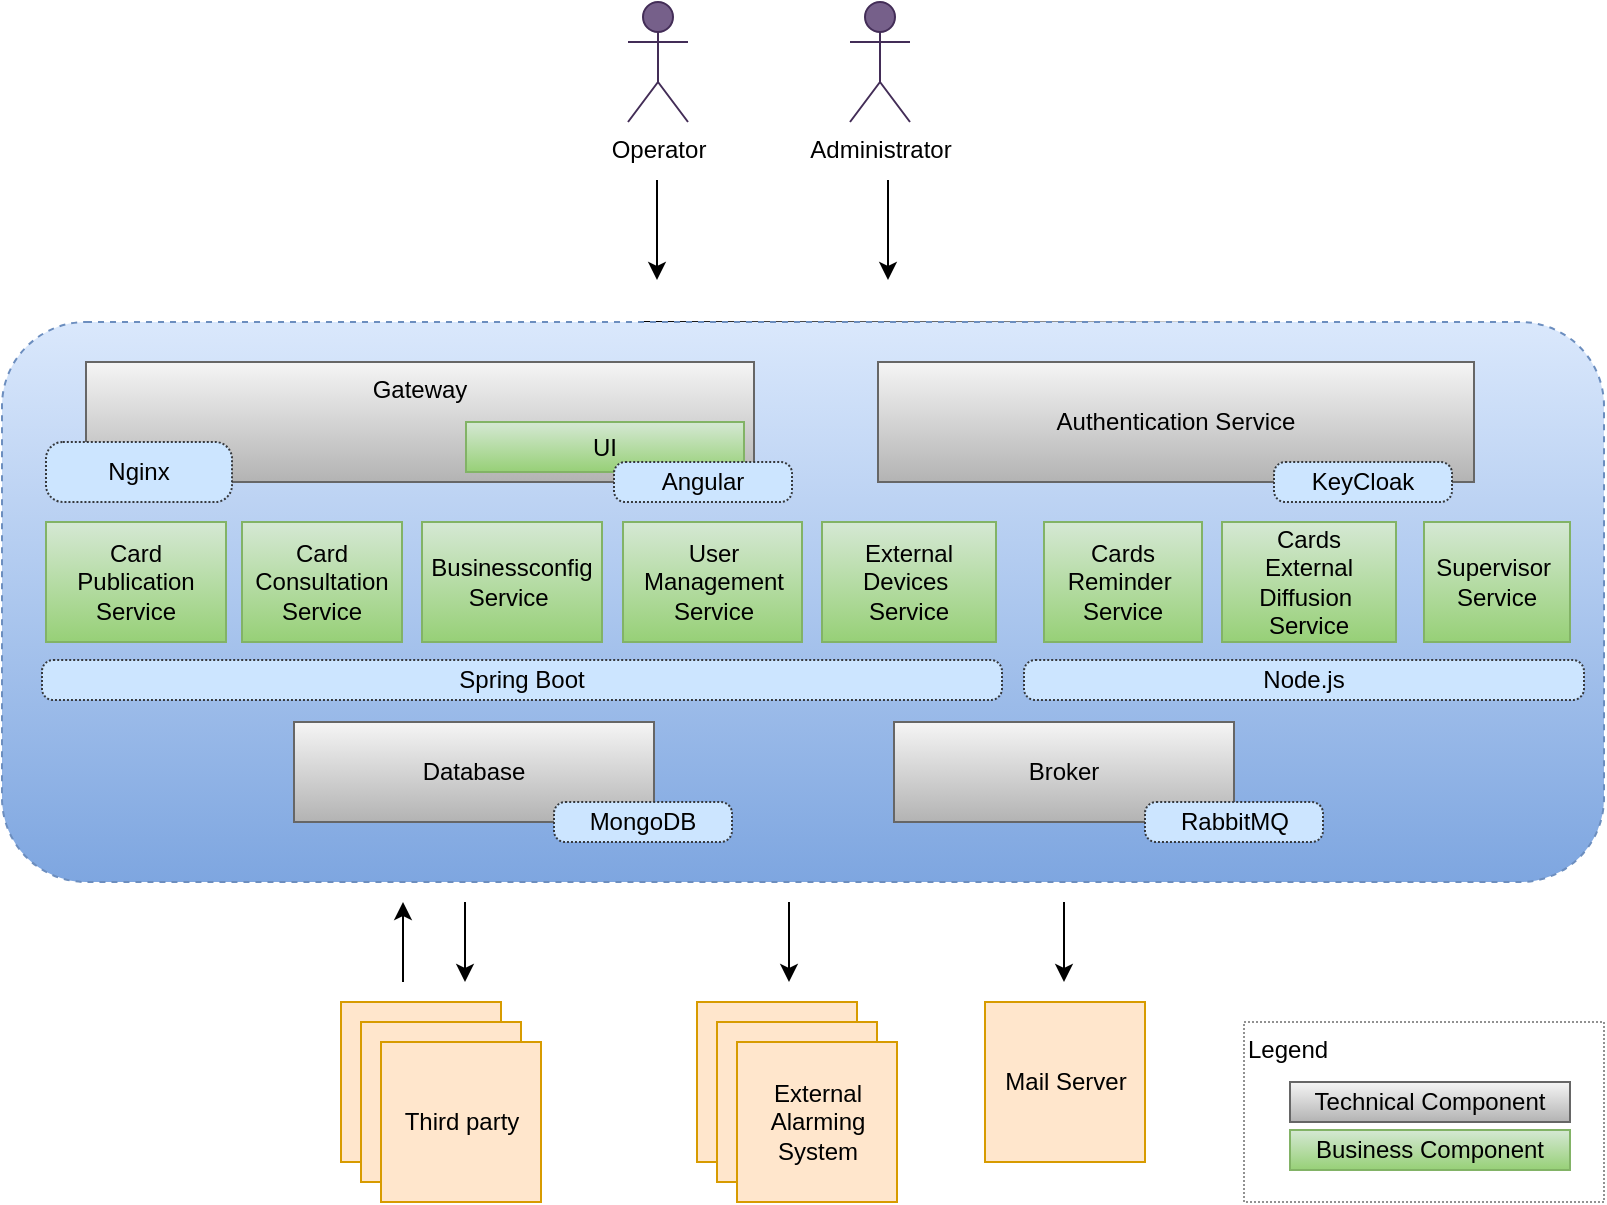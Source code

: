 <mxfile version="13.7.9" type="device"><diagram id="06CrNODc05yYju4PUXcf" name="Page-1"><mxGraphModel dx="950" dy="632" grid="1" gridSize="10" guides="1" tooltips="1" connect="1" arrows="1" fold="1" page="1" pageScale="1" pageWidth="827" pageHeight="1169" math="0" shadow="0"><root><mxCell id="0"/><mxCell id="1" parent="0"/><mxCell id="SGT3Pfwcb_PDWEz4M1Px-15" value="&lt;div align=&quot;left&quot;&gt;Legend&lt;/div&gt;" style="rounded=0;whiteSpace=wrap;html=1;align=left;verticalAlign=top;dashed=1;dashPattern=1 1;strokeColor=#919191;" parent="1" vertex="1"><mxGeometry x="630" y="530" width="180" height="90" as="geometry"/></mxCell><mxCell id="27NW7_EZmgHlfs3Vk1gZ-1" style="edgeStyle=orthogonalEdgeStyle;rounded=0;orthogonalLoop=1;jettySize=auto;html=1;" parent="1" edge="1"><mxGeometry relative="1" as="geometry"><mxPoint x="669" y="320" as="targetPoint"/><mxPoint x="329" y="180" as="sourcePoint"/></mxGeometry></mxCell><mxCell id="838dXlEEl3Rx7DSe0e1O-27" value="" style="rounded=1;whiteSpace=wrap;html=1;dashed=1;gradientColor=#7ea6e0;fillColor=#dae8fc;strokeColor=#6c8ebf;" parent="1" vertex="1"><mxGeometry x="9" y="180" width="801" height="280" as="geometry"/></mxCell><mxCell id="838dXlEEl3Rx7DSe0e1O-4" value="Operator" style="shape=umlActor;verticalLabelPosition=bottom;labelBackgroundColor=#ffffff;verticalAlign=top;html=1;outlineConnect=0;fillColor=#76608a;strokeColor=#432D57;fontColor=#000000;" parent="1" vertex="1"><mxGeometry x="322" y="20" width="30" height="60" as="geometry"/></mxCell><mxCell id="838dXlEEl3Rx7DSe0e1O-6" value="Third party " style="whiteSpace=wrap;html=1;aspect=fixed;fillColor=#ffe6cc;strokeColor=#d79b00;" parent="1" vertex="1"><mxGeometry x="178.5" y="520" width="80" height="80" as="geometry"/></mxCell><mxCell id="838dXlEEl3Rx7DSe0e1O-9" value="Third party " style="whiteSpace=wrap;html=1;aspect=fixed;fillColor=#ffe6cc;strokeColor=#d79b00;" parent="1" vertex="1"><mxGeometry x="188.5" y="530" width="80" height="80" as="geometry"/></mxCell><mxCell id="838dXlEEl3Rx7DSe0e1O-10" value="Third party " style="whiteSpace=wrap;html=1;aspect=fixed;fillColor=#ffe6cc;strokeColor=#d79b00;" parent="1" vertex="1"><mxGeometry x="198.5" y="540" width="80" height="80" as="geometry"/></mxCell><mxCell id="838dXlEEl3Rx7DSe0e1O-13" value="Administrator" style="shape=umlActor;verticalLabelPosition=bottom;labelBackgroundColor=#ffffff;verticalAlign=top;html=1;outlineConnect=0;fillColor=#76608a;strokeColor=#432D57;fontColor=#000000;" parent="1" vertex="1"><mxGeometry x="433" y="20" width="30" height="60" as="geometry"/></mxCell><mxCell id="838dXlEEl3Rx7DSe0e1O-17" value="" style="endArrow=classic;html=1;" parent="1" edge="1"><mxGeometry width="50" height="50" relative="1" as="geometry"><mxPoint x="452" y="109" as="sourcePoint"/><mxPoint x="452" y="159" as="targetPoint"/></mxGeometry></mxCell><mxCell id="838dXlEEl3Rx7DSe0e1O-24" value="" style="endArrow=classic;html=1;" parent="1" edge="1"><mxGeometry width="50" height="50" relative="1" as="geometry"><mxPoint x="209.5" y="510" as="sourcePoint"/><mxPoint x="209.5" y="470" as="targetPoint"/></mxGeometry></mxCell><mxCell id="838dXlEEl3Rx7DSe0e1O-28" style="edgeStyle=orthogonalEdgeStyle;rounded=0;orthogonalLoop=1;jettySize=auto;html=1;exitX=0.5;exitY=1;exitDx=0;exitDy=0;" parent="1" edge="1"><mxGeometry relative="1" as="geometry"><mxPoint x="244.5" y="560" as="sourcePoint"/><mxPoint x="244.5" y="560" as="targetPoint"/></mxGeometry></mxCell><mxCell id="SGT3Pfwcb_PDWEz4M1Px-1" value="Gateway" style="whiteSpace=wrap;html=1;verticalAlign=top;fillColor=#f5f5f5;strokeColor=#666666;gradientColor=#b3b3b3;" parent="1" vertex="1"><mxGeometry x="51" y="200" width="334" height="60" as="geometry"/></mxCell><mxCell id="SGT3Pfwcb_PDWEz4M1Px-5" value="UI" style="whiteSpace=wrap;html=1;fillColor=#d5e8d4;strokeColor=#82b366;gradientColor=#97d077;" parent="1" vertex="1"><mxGeometry x="241" y="230" width="139" height="25" as="geometry"/></mxCell><mxCell id="SGT3Pfwcb_PDWEz4M1Px-6" value="Authentication Service " style="whiteSpace=wrap;html=1;fillColor=#f5f5f5;strokeColor=#666666;gradientColor=#b3b3b3;" parent="1" vertex="1"><mxGeometry x="447" y="200" width="298" height="60" as="geometry"/></mxCell><mxCell id="SGT3Pfwcb_PDWEz4M1Px-8" value="" style="endArrow=classic;html=1;" parent="1" edge="1"><mxGeometry width="50" height="50" relative="1" as="geometry"><mxPoint x="336.5" y="109" as="sourcePoint"/><mxPoint x="336.5" y="159" as="targetPoint"/></mxGeometry></mxCell><mxCell id="SGT3Pfwcb_PDWEz4M1Px-10" value="Database" style="whiteSpace=wrap;html=1;fillColor=#f5f5f5;strokeColor=#666666;gradientColor=#b3b3b3;" parent="1" vertex="1"><mxGeometry x="155" y="380" width="180" height="50" as="geometry"/></mxCell><mxCell id="SGT3Pfwcb_PDWEz4M1Px-11" value="Broker " style="whiteSpace=wrap;html=1;fillColor=#f5f5f5;strokeColor=#666666;gradientColor=#b3b3b3;" parent="1" vertex="1"><mxGeometry x="455" y="380" width="170" height="50" as="geometry"/></mxCell><mxCell id="SGT3Pfwcb_PDWEz4M1Px-13" value="Technical Component" style="whiteSpace=wrap;html=1;fillColor=#f5f5f5;strokeColor=#666666;gradientColor=#b3b3b3;" parent="1" vertex="1"><mxGeometry x="653" y="560" width="140" height="20" as="geometry"/></mxCell><mxCell id="SGT3Pfwcb_PDWEz4M1Px-14" value="Business Component" style="whiteSpace=wrap;html=1;fillColor=#d5e8d4;strokeColor=#82b366;gradientColor=#97d077;" parent="1" vertex="1"><mxGeometry x="653" y="584" width="140" height="20" as="geometry"/></mxCell><mxCell id="SGT3Pfwcb_PDWEz4M1Px-16" value="RabbitMQ" style="rounded=1;whiteSpace=wrap;html=1;dashed=1;dashPattern=1 1;strokeColor=#36393d;fillColor=#cce5ff;arcSize=28;" parent="1" vertex="1"><mxGeometry x="580.5" y="420" width="89" height="20" as="geometry"/></mxCell><mxCell id="SGT3Pfwcb_PDWEz4M1Px-17" value="MongoDB" style="rounded=1;whiteSpace=wrap;html=1;dashed=1;dashPattern=1 1;strokeColor=#36393d;fillColor=#cce5ff;arcSize=28;" parent="1" vertex="1"><mxGeometry x="285" y="420" width="89" height="20" as="geometry"/></mxCell><mxCell id="SGT3Pfwcb_PDWEz4M1Px-20" value="KeyCloak" style="rounded=1;whiteSpace=wrap;html=1;dashed=1;dashPattern=1 1;strokeColor=#36393d;fillColor=#cce5ff;arcSize=28;" parent="1" vertex="1"><mxGeometry x="645" y="250" width="89" height="20" as="geometry"/></mxCell><mxCell id="SGT3Pfwcb_PDWEz4M1Px-21" value="Nginx" style="rounded=1;whiteSpace=wrap;html=1;dashed=1;dashPattern=1 1;strokeColor=#36393d;fillColor=#cce5ff;arcSize=28;" parent="1" vertex="1"><mxGeometry x="31" y="240" width="93" height="30" as="geometry"/></mxCell><mxCell id="9qK0jNHbgDmJiK9OqxYk-1" value="" style="endArrow=classic;html=1;" parent="1" edge="1"><mxGeometry width="50" height="50" relative="1" as="geometry"><mxPoint x="240.5" y="470" as="sourcePoint"/><mxPoint x="240.5" y="510" as="targetPoint"/></mxGeometry></mxCell><mxCell id="yuek1ED5-V6uLuOqKB9t-3" value="Card Publication Service" style="whiteSpace=wrap;html=1;fillColor=#d5e8d4;strokeColor=#82b366;gradientColor=#97d077;" parent="1" vertex="1"><mxGeometry x="31" y="280" width="90" height="60" as="geometry"/></mxCell><mxCell id="yuek1ED5-V6uLuOqKB9t-8" value="Angular" style="rounded=1;whiteSpace=wrap;html=1;dashed=1;dashPattern=1 1;strokeColor=#36393d;fillColor=#cce5ff;arcSize=28;" parent="1" vertex="1"><mxGeometry x="315" y="250" width="89" height="20" as="geometry"/></mxCell><mxCell id="yuek1ED5-V6uLuOqKB9t-7" value="Spring Boot" style="rounded=1;whiteSpace=wrap;html=1;dashed=1;dashPattern=1 1;strokeColor=#36393d;fillColor=#cce5ff;arcSize=28;" parent="1" vertex="1"><mxGeometry x="29" y="349" width="480" height="20" as="geometry"/></mxCell><mxCell id="27NW7_EZmgHlfs3Vk1gZ-3" value="Third party " style="whiteSpace=wrap;html=1;aspect=fixed;fillColor=#ffe6cc;strokeColor=#d79b00;" parent="1" vertex="1"><mxGeometry x="356.5" y="520" width="80" height="80" as="geometry"/></mxCell><mxCell id="27NW7_EZmgHlfs3Vk1gZ-4" value="Third party " style="whiteSpace=wrap;html=1;aspect=fixed;fillColor=#ffe6cc;strokeColor=#d79b00;" parent="1" vertex="1"><mxGeometry x="366.5" y="530" width="80" height="80" as="geometry"/></mxCell><mxCell id="27NW7_EZmgHlfs3Vk1gZ-5" value="External Alarming System" style="whiteSpace=wrap;html=1;aspect=fixed;fillColor=#ffe6cc;strokeColor=#d79b00;" parent="1" vertex="1"><mxGeometry x="376.5" y="540" width="80" height="80" as="geometry"/></mxCell><mxCell id="27NW7_EZmgHlfs3Vk1gZ-7" style="edgeStyle=orthogonalEdgeStyle;rounded=0;orthogonalLoop=1;jettySize=auto;html=1;exitX=0.5;exitY=1;exitDx=0;exitDy=0;" parent="1" edge="1"><mxGeometry relative="1" as="geometry"><mxPoint x="422.5" y="560" as="sourcePoint"/><mxPoint x="422.5" y="560" as="targetPoint"/></mxGeometry></mxCell><mxCell id="27NW7_EZmgHlfs3Vk1gZ-8" value="" style="endArrow=classic;html=1;" parent="1" edge="1"><mxGeometry width="50" height="50" relative="1" as="geometry"><mxPoint x="402.5" y="470" as="sourcePoint"/><mxPoint x="402.5" y="510" as="targetPoint"/></mxGeometry></mxCell><mxCell id="rOfdVTSow9uj_mGdGg7j-1" value="Card Consultation Service" style="whiteSpace=wrap;html=1;fillColor=#d5e8d4;strokeColor=#82b366;gradientColor=#97d077;" vertex="1" parent="1"><mxGeometry x="129" y="280" width="80" height="60" as="geometry"/></mxCell><mxCell id="rOfdVTSow9uj_mGdGg7j-2" value="User Management Service" style="whiteSpace=wrap;html=1;fillColor=#d5e8d4;strokeColor=#82b366;gradientColor=#97d077;" vertex="1" parent="1"><mxGeometry x="319.5" y="280" width="89.5" height="60" as="geometry"/></mxCell><mxCell id="rOfdVTSow9uj_mGdGg7j-3" value="Businessconfig Service&amp;nbsp;" style="whiteSpace=wrap;html=1;fillColor=#d5e8d4;strokeColor=#82b366;gradientColor=#97d077;" vertex="1" parent="1"><mxGeometry x="219" y="280" width="90" height="60" as="geometry"/></mxCell><mxCell id="rOfdVTSow9uj_mGdGg7j-4" value="&lt;div&gt;External Devices&amp;nbsp;&lt;br&gt;&lt;/div&gt;&lt;div&gt;Service&lt;/div&gt;" style="whiteSpace=wrap;html=1;fillColor=#d5e8d4;strokeColor=#82b366;gradientColor=#97d077;" vertex="1" parent="1"><mxGeometry x="419" y="280" width="87" height="60" as="geometry"/></mxCell><mxCell id="rOfdVTSow9uj_mGdGg7j-8" value="Node.js" style="rounded=1;whiteSpace=wrap;html=1;dashed=1;dashPattern=1 1;strokeColor=#36393d;fillColor=#cce5ff;arcSize=28;" vertex="1" parent="1"><mxGeometry x="520" y="349" width="280" height="20" as="geometry"/></mxCell><mxCell id="rOfdVTSow9uj_mGdGg7j-9" value="&lt;div&gt;Cards Reminder&amp;nbsp;&lt;br&gt;&lt;/div&gt;&lt;div&gt;Service&lt;/div&gt;" style="whiteSpace=wrap;html=1;fillColor=#d5e8d4;strokeColor=#82b366;gradientColor=#97d077;" vertex="1" parent="1"><mxGeometry x="530" y="280" width="79" height="60" as="geometry"/></mxCell><mxCell id="rOfdVTSow9uj_mGdGg7j-10" value="&lt;div&gt;Cards&lt;/div&gt;&lt;div&gt;External&lt;/div&gt;&lt;div&gt;Diffusion&amp;nbsp;&lt;br&gt;&lt;/div&gt;&lt;div&gt;Service&lt;/div&gt;" style="whiteSpace=wrap;html=1;fillColor=#d5e8d4;strokeColor=#82b366;gradientColor=#97d077;" vertex="1" parent="1"><mxGeometry x="619" y="280" width="87" height="60" as="geometry"/></mxCell><mxCell id="rOfdVTSow9uj_mGdGg7j-11" value="&lt;div&gt;Supervisor&amp;nbsp;&lt;br&gt;&lt;/div&gt;&lt;div&gt;Service&lt;/div&gt;" style="whiteSpace=wrap;html=1;fillColor=#d5e8d4;strokeColor=#82b366;gradientColor=#97d077;" vertex="1" parent="1"><mxGeometry x="720" y="280" width="73" height="60" as="geometry"/></mxCell><mxCell id="rOfdVTSow9uj_mGdGg7j-12" value="Mail Server" style="whiteSpace=wrap;html=1;aspect=fixed;fillColor=#ffe6cc;strokeColor=#d79b00;" vertex="1" parent="1"><mxGeometry x="500.5" y="520" width="80" height="80" as="geometry"/></mxCell><mxCell id="rOfdVTSow9uj_mGdGg7j-13" value="" style="endArrow=classic;html=1;" edge="1" parent="1"><mxGeometry width="50" height="50" relative="1" as="geometry"><mxPoint x="540" y="470" as="sourcePoint"/><mxPoint x="540" y="510" as="targetPoint"/><Array as="points"><mxPoint x="540" y="490"/></Array></mxGeometry></mxCell></root></mxGraphModel></diagram></mxfile>